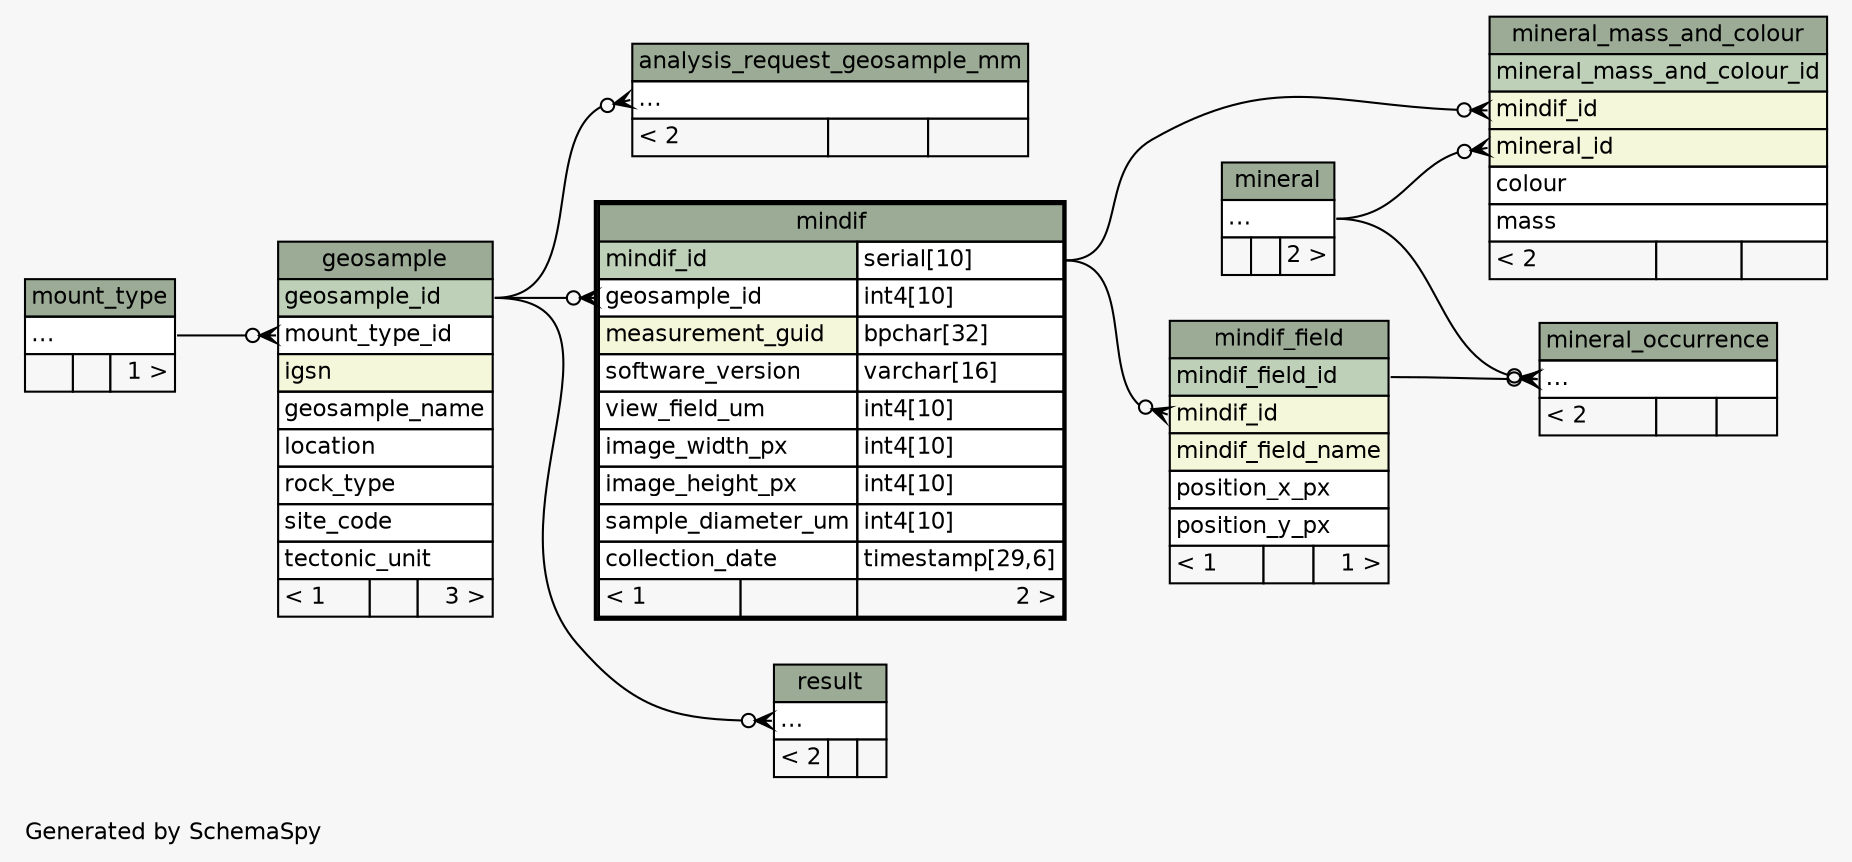 // dot 2.38.0 on Linux 3.16.0-4-amd64
// SchemaSpy rev 590
digraph "twoDegreesRelationshipsDiagram" {
  graph [
    rankdir="RL"
    bgcolor="#f7f7f7"
    label="\nGenerated by SchemaSpy"
    labeljust="l"
    nodesep="0.18"
    ranksep="0.46"
    fontname="Helvetica"
    fontsize="11"
  ];
  node [
    fontname="Helvetica"
    fontsize="11"
    shape="plaintext"
  ];
  edge [
    arrowsize="0.8"
  ];
  "analysis_request_geosample_mm":"elipses":w -> "geosample":"geosample_id":e [arrowhead=none dir=back arrowtail=crowodot];
  "geosample":"mount_type_id":w -> "mount_type":"elipses":e [arrowhead=none dir=back arrowtail=crowodot];
  "mindif":"geosample_id":w -> "geosample":"geosample_id":e [arrowhead=none dir=back arrowtail=crowodot];
  "mindif_field":"mindif_id":w -> "mindif":"mindif_id.type":e [arrowhead=none dir=back arrowtail=crowodot];
  "mineral_mass_and_colour":"mindif_id":w -> "mindif":"mindif_id.type":e [arrowhead=none dir=back arrowtail=crowodot];
  "mineral_mass_and_colour":"mineral_id":w -> "mineral":"elipses":e [arrowhead=none dir=back arrowtail=crowodot];
  "mineral_occurrence":"elipses":w -> "mindif_field":"mindif_field_id":e [arrowhead=none dir=back arrowtail=crowodot];
  "mineral_occurrence":"elipses":w -> "mineral":"elipses":e [arrowhead=none dir=back arrowtail=crowodot];
  "result":"elipses":w -> "geosample":"geosample_id":e [arrowhead=none dir=back arrowtail=crowodot];
  "analysis_request_geosample_mm" [
    label=<
    <TABLE BORDER="0" CELLBORDER="1" CELLSPACING="0" BGCOLOR="#ffffff">
      <TR><TD COLSPAN="3" BGCOLOR="#9bab96" ALIGN="CENTER">analysis_request_geosample_mm</TD></TR>
      <TR><TD PORT="elipses" COLSPAN="3" ALIGN="LEFT">...</TD></TR>
      <TR><TD ALIGN="LEFT" BGCOLOR="#f7f7f7">&lt; 2</TD><TD ALIGN="RIGHT" BGCOLOR="#f7f7f7">  </TD><TD ALIGN="RIGHT" BGCOLOR="#f7f7f7">  </TD></TR>
    </TABLE>>
    URL="analysis_request_geosample_mm.html"
    tooltip="analysis_request_geosample_mm"
  ];
  "geosample" [
    label=<
    <TABLE BORDER="0" CELLBORDER="1" CELLSPACING="0" BGCOLOR="#ffffff">
      <TR><TD COLSPAN="3" BGCOLOR="#9bab96" ALIGN="CENTER">geosample</TD></TR>
      <TR><TD PORT="geosample_id" COLSPAN="3" BGCOLOR="#bed1b8" ALIGN="LEFT">geosample_id</TD></TR>
      <TR><TD PORT="mount_type_id" COLSPAN="3" ALIGN="LEFT">mount_type_id</TD></TR>
      <TR><TD PORT="igsn" COLSPAN="3" BGCOLOR="#f4f7da" ALIGN="LEFT">igsn</TD></TR>
      <TR><TD PORT="geosample_name" COLSPAN="3" ALIGN="LEFT">geosample_name</TD></TR>
      <TR><TD PORT="location" COLSPAN="3" ALIGN="LEFT">location</TD></TR>
      <TR><TD PORT="rock_type" COLSPAN="3" ALIGN="LEFT">rock_type</TD></TR>
      <TR><TD PORT="site_code" COLSPAN="3" ALIGN="LEFT">site_code</TD></TR>
      <TR><TD PORT="tectonic_unit" COLSPAN="3" ALIGN="LEFT">tectonic_unit</TD></TR>
      <TR><TD ALIGN="LEFT" BGCOLOR="#f7f7f7">&lt; 1</TD><TD ALIGN="RIGHT" BGCOLOR="#f7f7f7">  </TD><TD ALIGN="RIGHT" BGCOLOR="#f7f7f7">3 &gt;</TD></TR>
    </TABLE>>
    URL="geosample.html"
    tooltip="geosample"
  ];
  "mindif" [
    label=<
    <TABLE BORDER="2" CELLBORDER="1" CELLSPACING="0" BGCOLOR="#ffffff">
      <TR><TD COLSPAN="3" BGCOLOR="#9bab96" ALIGN="CENTER">mindif</TD></TR>
      <TR><TD PORT="mindif_id" COLSPAN="2" BGCOLOR="#bed1b8" ALIGN="LEFT">mindif_id</TD><TD PORT="mindif_id.type" ALIGN="LEFT">serial[10]</TD></TR>
      <TR><TD PORT="geosample_id" COLSPAN="2" ALIGN="LEFT">geosample_id</TD><TD PORT="geosample_id.type" ALIGN="LEFT">int4[10]</TD></TR>
      <TR><TD PORT="measurement_guid" COLSPAN="2" BGCOLOR="#f4f7da" ALIGN="LEFT">measurement_guid</TD><TD PORT="measurement_guid.type" ALIGN="LEFT">bpchar[32]</TD></TR>
      <TR><TD PORT="software_version" COLSPAN="2" ALIGN="LEFT">software_version</TD><TD PORT="software_version.type" ALIGN="LEFT">varchar[16]</TD></TR>
      <TR><TD PORT="view_field_um" COLSPAN="2" ALIGN="LEFT">view_field_um</TD><TD PORT="view_field_um.type" ALIGN="LEFT">int4[10]</TD></TR>
      <TR><TD PORT="image_width_px" COLSPAN="2" ALIGN="LEFT">image_width_px</TD><TD PORT="image_width_px.type" ALIGN="LEFT">int4[10]</TD></TR>
      <TR><TD PORT="image_height_px" COLSPAN="2" ALIGN="LEFT">image_height_px</TD><TD PORT="image_height_px.type" ALIGN="LEFT">int4[10]</TD></TR>
      <TR><TD PORT="sample_diameter_um" COLSPAN="2" ALIGN="LEFT">sample_diameter_um</TD><TD PORT="sample_diameter_um.type" ALIGN="LEFT">int4[10]</TD></TR>
      <TR><TD PORT="collection_date" COLSPAN="2" ALIGN="LEFT">collection_date</TD><TD PORT="collection_date.type" ALIGN="LEFT">timestamp[29,6]</TD></TR>
      <TR><TD ALIGN="LEFT" BGCOLOR="#f7f7f7">&lt; 1</TD><TD ALIGN="RIGHT" BGCOLOR="#f7f7f7">  </TD><TD ALIGN="RIGHT" BGCOLOR="#f7f7f7">2 &gt;</TD></TR>
    </TABLE>>
    URL="mindif.html"
    tooltip="mindif"
  ];
  "mindif_field" [
    label=<
    <TABLE BORDER="0" CELLBORDER="1" CELLSPACING="0" BGCOLOR="#ffffff">
      <TR><TD COLSPAN="3" BGCOLOR="#9bab96" ALIGN="CENTER">mindif_field</TD></TR>
      <TR><TD PORT="mindif_field_id" COLSPAN="3" BGCOLOR="#bed1b8" ALIGN="LEFT">mindif_field_id</TD></TR>
      <TR><TD PORT="mindif_id" COLSPAN="3" BGCOLOR="#f4f7da" ALIGN="LEFT">mindif_id</TD></TR>
      <TR><TD PORT="mindif_field_name" COLSPAN="3" BGCOLOR="#f4f7da" ALIGN="LEFT">mindif_field_name</TD></TR>
      <TR><TD PORT="position_x_px" COLSPAN="3" ALIGN="LEFT">position_x_px</TD></TR>
      <TR><TD PORT="position_y_px" COLSPAN="3" ALIGN="LEFT">position_y_px</TD></TR>
      <TR><TD ALIGN="LEFT" BGCOLOR="#f7f7f7">&lt; 1</TD><TD ALIGN="RIGHT" BGCOLOR="#f7f7f7">  </TD><TD ALIGN="RIGHT" BGCOLOR="#f7f7f7">1 &gt;</TD></TR>
    </TABLE>>
    URL="mindif_field.html"
    tooltip="mindif_field"
  ];
  "mineral" [
    label=<
    <TABLE BORDER="0" CELLBORDER="1" CELLSPACING="0" BGCOLOR="#ffffff">
      <TR><TD COLSPAN="3" BGCOLOR="#9bab96" ALIGN="CENTER">mineral</TD></TR>
      <TR><TD PORT="elipses" COLSPAN="3" ALIGN="LEFT">...</TD></TR>
      <TR><TD ALIGN="LEFT" BGCOLOR="#f7f7f7">  </TD><TD ALIGN="RIGHT" BGCOLOR="#f7f7f7">  </TD><TD ALIGN="RIGHT" BGCOLOR="#f7f7f7">2 &gt;</TD></TR>
    </TABLE>>
    URL="mineral.html"
    tooltip="mineral"
  ];
  "mineral_mass_and_colour" [
    label=<
    <TABLE BORDER="0" CELLBORDER="1" CELLSPACING="0" BGCOLOR="#ffffff">
      <TR><TD COLSPAN="3" BGCOLOR="#9bab96" ALIGN="CENTER">mineral_mass_and_colour</TD></TR>
      <TR><TD PORT="mineral_mass_and_colour_id" COLSPAN="3" BGCOLOR="#bed1b8" ALIGN="LEFT">mineral_mass_and_colour_id</TD></TR>
      <TR><TD PORT="mindif_id" COLSPAN="3" BGCOLOR="#f4f7da" ALIGN="LEFT">mindif_id</TD></TR>
      <TR><TD PORT="mineral_id" COLSPAN="3" BGCOLOR="#f4f7da" ALIGN="LEFT">mineral_id</TD></TR>
      <TR><TD PORT="colour" COLSPAN="3" ALIGN="LEFT">colour</TD></TR>
      <TR><TD PORT="mass" COLSPAN="3" ALIGN="LEFT">mass</TD></TR>
      <TR><TD ALIGN="LEFT" BGCOLOR="#f7f7f7">&lt; 2</TD><TD ALIGN="RIGHT" BGCOLOR="#f7f7f7">  </TD><TD ALIGN="RIGHT" BGCOLOR="#f7f7f7">  </TD></TR>
    </TABLE>>
    URL="mineral_mass_and_colour.html"
    tooltip="mineral_mass_and_colour"
  ];
  "mineral_occurrence" [
    label=<
    <TABLE BORDER="0" CELLBORDER="1" CELLSPACING="0" BGCOLOR="#ffffff">
      <TR><TD COLSPAN="3" BGCOLOR="#9bab96" ALIGN="CENTER">mineral_occurrence</TD></TR>
      <TR><TD PORT="elipses" COLSPAN="3" ALIGN="LEFT">...</TD></TR>
      <TR><TD ALIGN="LEFT" BGCOLOR="#f7f7f7">&lt; 2</TD><TD ALIGN="RIGHT" BGCOLOR="#f7f7f7">  </TD><TD ALIGN="RIGHT" BGCOLOR="#f7f7f7">  </TD></TR>
    </TABLE>>
    URL="mineral_occurrence.html"
    tooltip="mineral_occurrence"
  ];
  "mount_type" [
    label=<
    <TABLE BORDER="0" CELLBORDER="1" CELLSPACING="0" BGCOLOR="#ffffff">
      <TR><TD COLSPAN="3" BGCOLOR="#9bab96" ALIGN="CENTER">mount_type</TD></TR>
      <TR><TD PORT="elipses" COLSPAN="3" ALIGN="LEFT">...</TD></TR>
      <TR><TD ALIGN="LEFT" BGCOLOR="#f7f7f7">  </TD><TD ALIGN="RIGHT" BGCOLOR="#f7f7f7">  </TD><TD ALIGN="RIGHT" BGCOLOR="#f7f7f7">1 &gt;</TD></TR>
    </TABLE>>
    URL="mount_type.html"
    tooltip="mount_type"
  ];
  "result" [
    label=<
    <TABLE BORDER="0" CELLBORDER="1" CELLSPACING="0" BGCOLOR="#ffffff">
      <TR><TD COLSPAN="3" BGCOLOR="#9bab96" ALIGN="CENTER">result</TD></TR>
      <TR><TD PORT="elipses" COLSPAN="3" ALIGN="LEFT">...</TD></TR>
      <TR><TD ALIGN="LEFT" BGCOLOR="#f7f7f7">&lt; 2</TD><TD ALIGN="RIGHT" BGCOLOR="#f7f7f7">  </TD><TD ALIGN="RIGHT" BGCOLOR="#f7f7f7">  </TD></TR>
    </TABLE>>
    URL="result.html"
    tooltip="result"
  ];
}

